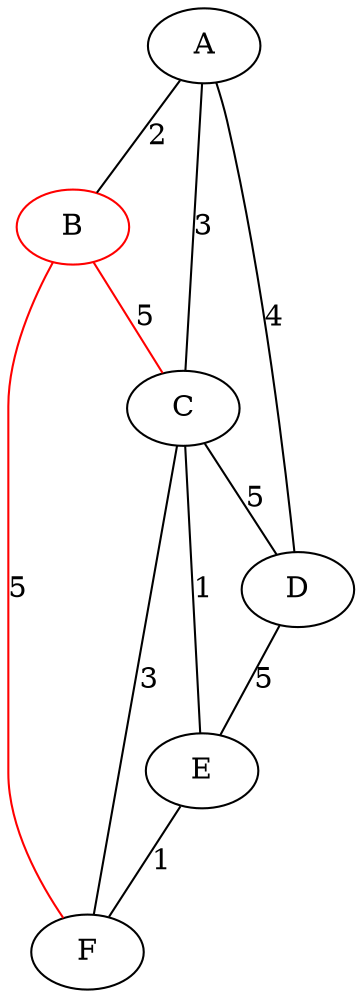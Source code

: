 digraph g{
	edge[arrowhead=none];
	A->B [label=2];
	A->C [label=3];
	A->D [label=4];
	C->D [label=5];
	C->F [label=3];
	C->E [label=1];
	D->E [label=5];
	E->F [label=1];
	edge[color=red];
	B->F [label=5];
	B->C [label=5];
	B [color = red];
}
